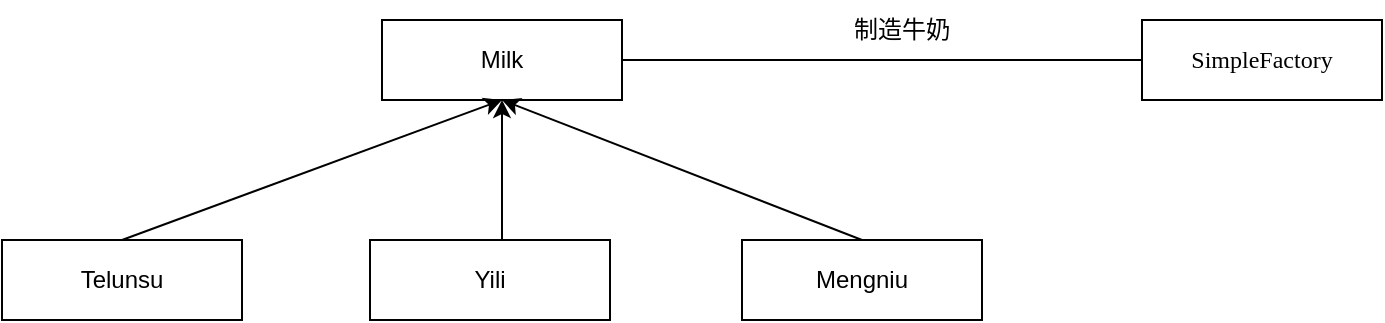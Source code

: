 <mxfile version="16.1.0" type="github">
  <diagram id="1Qwgqj8jgj0znWAkoyNX" name="Page-1">
    <mxGraphModel dx="1038" dy="556" grid="1" gridSize="10" guides="1" tooltips="1" connect="1" arrows="1" fold="1" page="1" pageScale="1" pageWidth="827" pageHeight="1169" math="0" shadow="0">
      <root>
        <mxCell id="0" />
        <mxCell id="1" parent="0" />
        <mxCell id="B8VBQRIlJatLfJY-IvJe-1" value="Milk" style="rounded=0;whiteSpace=wrap;html=1;" parent="1" vertex="1">
          <mxGeometry x="300" y="150" width="120" height="40" as="geometry" />
        </mxCell>
        <mxCell id="B8VBQRIlJatLfJY-IvJe-3" value="Telunsu" style="rounded=0;whiteSpace=wrap;html=1;" parent="1" vertex="1">
          <mxGeometry x="110" y="260" width="120" height="40" as="geometry" />
        </mxCell>
        <mxCell id="B8VBQRIlJatLfJY-IvJe-4" value="Yili" style="rounded=0;whiteSpace=wrap;html=1;" parent="1" vertex="1">
          <mxGeometry x="294" y="260" width="120" height="40" as="geometry" />
        </mxCell>
        <mxCell id="B8VBQRIlJatLfJY-IvJe-5" value="Mengniu" style="rounded=0;whiteSpace=wrap;html=1;" parent="1" vertex="1">
          <mxGeometry x="480" y="260" width="120" height="40" as="geometry" />
        </mxCell>
        <mxCell id="UheKmFImLjJvSyQ7krAK-1" value="" style="endArrow=classic;html=1;rounded=0;exitX=0.5;exitY=0;exitDx=0;exitDy=0;entryX=0.5;entryY=1;entryDx=0;entryDy=0;" parent="1" source="B8VBQRIlJatLfJY-IvJe-3" target="B8VBQRIlJatLfJY-IvJe-1" edge="1">
          <mxGeometry width="50" height="50" relative="1" as="geometry">
            <mxPoint x="320" y="310" as="sourcePoint" />
            <mxPoint x="370" y="260" as="targetPoint" />
          </mxGeometry>
        </mxCell>
        <mxCell id="UheKmFImLjJvSyQ7krAK-2" value="" style="endArrow=classic;html=1;rounded=0;entryX=0.5;entryY=1;entryDx=0;entryDy=0;" parent="1" target="B8VBQRIlJatLfJY-IvJe-1" edge="1">
          <mxGeometry width="50" height="50" relative="1" as="geometry">
            <mxPoint x="360" y="260" as="sourcePoint" />
            <mxPoint x="370" y="260" as="targetPoint" />
          </mxGeometry>
        </mxCell>
        <mxCell id="UheKmFImLjJvSyQ7krAK-3" value="" style="endArrow=classic;html=1;rounded=0;entryX=0.5;entryY=1;entryDx=0;entryDy=0;exitX=0.5;exitY=0;exitDx=0;exitDy=0;" parent="1" source="B8VBQRIlJatLfJY-IvJe-5" target="B8VBQRIlJatLfJY-IvJe-1" edge="1">
          <mxGeometry width="50" height="50" relative="1" as="geometry">
            <mxPoint x="320" y="310" as="sourcePoint" />
            <mxPoint x="370" y="260" as="targetPoint" />
          </mxGeometry>
        </mxCell>
        <mxCell id="nSYdPF9fJ4wLiGe4WE0Q-1" value="&lt;pre style=&quot;background-color: rgb(255 , 255 , 255) ; font-family: &amp;#34;arial monospaced for sap&amp;#34; ; font-size: 9pt&quot;&gt;SimpleFactory&lt;/pre&gt;" style="rounded=0;whiteSpace=wrap;html=1;" vertex="1" parent="1">
          <mxGeometry x="680" y="150" width="120" height="40" as="geometry" />
        </mxCell>
        <mxCell id="nSYdPF9fJ4wLiGe4WE0Q-2" value="" style="endArrow=none;html=1;rounded=0;entryX=0;entryY=0.5;entryDx=0;entryDy=0;" edge="1" parent="1" target="nSYdPF9fJ4wLiGe4WE0Q-1">
          <mxGeometry width="50" height="50" relative="1" as="geometry">
            <mxPoint x="420" y="170" as="sourcePoint" />
            <mxPoint x="440" y="250" as="targetPoint" />
          </mxGeometry>
        </mxCell>
        <mxCell id="nSYdPF9fJ4wLiGe4WE0Q-3" value="制造牛奶" style="text;html=1;strokeColor=none;fillColor=none;align=center;verticalAlign=middle;whiteSpace=wrap;rounded=0;" vertex="1" parent="1">
          <mxGeometry x="530" y="140" width="60" height="30" as="geometry" />
        </mxCell>
      </root>
    </mxGraphModel>
  </diagram>
</mxfile>

